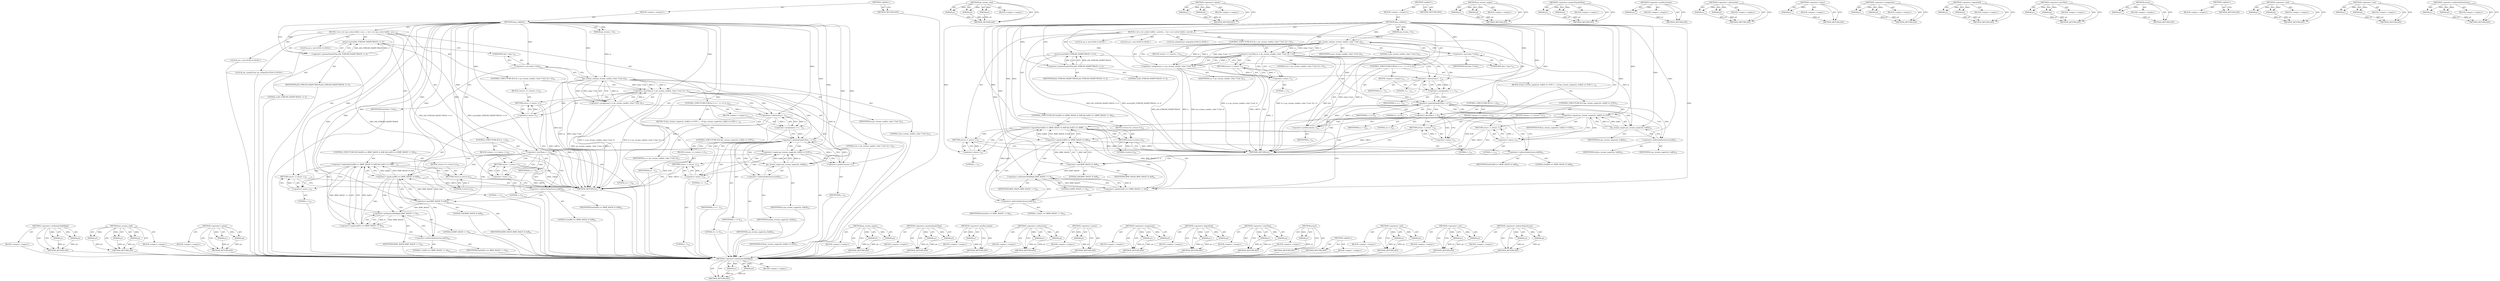 digraph "&lt;operator&gt;.indirectIndexAccess" {
vulnerable_177 [label=<(METHOD,&lt;operator&gt;.arithmeticShiftRight)>];
vulnerable_178 [label=<(PARAM,p1)>];
vulnerable_179 [label=<(PARAM,p2)>];
vulnerable_180 [label=<(BLOCK,&lt;empty&gt;,&lt;empty&gt;)>];
vulnerable_181 [label=<(METHOD_RETURN,ANY)>];
vulnerable_128 [label=<(METHOD,jas_stream_read)>];
vulnerable_129 [label=<(PARAM,p1)>];
vulnerable_130 [label=<(PARAM,p2)>];
vulnerable_131 [label=<(PARAM,p3)>];
vulnerable_132 [label=<(BLOCK,&lt;empty&gt;,&lt;empty&gt;)>];
vulnerable_133 [label=<(METHOD_RETURN,ANY)>];
vulnerable_152 [label=<(METHOD,&lt;operator&gt;.equals)>];
vulnerable_153 [label=<(PARAM,p1)>];
vulnerable_154 [label=<(PARAM,p2)>];
vulnerable_155 [label=<(BLOCK,&lt;empty&gt;,&lt;empty&gt;)>];
vulnerable_156 [label=<(METHOD_RETURN,ANY)>];
vulnerable_6 [label=<(METHOD,&lt;global&gt;)<SUB>1</SUB>>];
vulnerable_7 [label=<(BLOCK,&lt;empty&gt;,&lt;empty&gt;)<SUB>1</SUB>>];
vulnerable_8 [label=<(METHOD,bmp_validate)<SUB>1</SUB>>];
vulnerable_9 [label=<(PARAM,jas_stream_t *in)<SUB>1</SUB>>];
vulnerable_10 [label=<(BLOCK,{
 	int n;
 	int i;
	uchar buf[2];
 
 	assert(J...,{
 	int n;
 	int i;
	uchar buf[2];
 
 	assert(J...)<SUB>2</SUB>>];
vulnerable_11 [label="<(LOCAL,int n: int)<SUB>3</SUB>>"];
vulnerable_12 [label="<(LOCAL,int i: int)<SUB>4</SUB>>"];
vulnerable_13 [label="<(LOCAL,uchar[2] buf: uchar[2])<SUB>5</SUB>>"];
vulnerable_14 [label=<(assert,assert(JAS_STREAM_MAXPUTBACK &gt;= 2))<SUB>7</SUB>>];
vulnerable_15 [label=<(&lt;operator&gt;.greaterEqualsThan,JAS_STREAM_MAXPUTBACK &gt;= 2)<SUB>7</SUB>>];
vulnerable_16 [label=<(IDENTIFIER,JAS_STREAM_MAXPUTBACK,JAS_STREAM_MAXPUTBACK &gt;= 2)<SUB>7</SUB>>];
vulnerable_17 [label=<(LITERAL,2,JAS_STREAM_MAXPUTBACK &gt;= 2)<SUB>7</SUB>>];
vulnerable_18 [label=<(CONTROL_STRUCTURE,IF,if ((n = jas_stream_read(in, (char *) buf, 2)) &lt; 0))<SUB>10</SUB>>];
vulnerable_19 [label=<(&lt;operator&gt;.lessThan,(n = jas_stream_read(in, (char *) buf, 2)) &lt; 0)<SUB>10</SUB>>];
vulnerable_20 [label=<(&lt;operator&gt;.assignment,n = jas_stream_read(in, (char *) buf, 2))<SUB>10</SUB>>];
vulnerable_21 [label=<(IDENTIFIER,n,n = jas_stream_read(in, (char *) buf, 2))<SUB>10</SUB>>];
vulnerable_22 [label=<(jas_stream_read,jas_stream_read(in, (char *) buf, 2))<SUB>10</SUB>>];
vulnerable_23 [label=<(IDENTIFIER,in,jas_stream_read(in, (char *) buf, 2))<SUB>10</SUB>>];
vulnerable_24 [label=<(&lt;operator&gt;.cast,(char *) buf)<SUB>10</SUB>>];
vulnerable_25 [label=<(UNKNOWN,char *,char *)<SUB>10</SUB>>];
vulnerable_26 [label=<(IDENTIFIER,buf,(char *) buf)<SUB>10</SUB>>];
vulnerable_27 [label=<(LITERAL,2,jas_stream_read(in, (char *) buf, 2))<SUB>10</SUB>>];
vulnerable_28 [label=<(LITERAL,0,(n = jas_stream_read(in, (char *) buf, 2)) &lt; 0)<SUB>10</SUB>>];
vulnerable_29 [label=<(BLOCK,{
		return -1;
	},{
		return -1;
	})<SUB>10</SUB>>];
vulnerable_30 [label=<(RETURN,return -1;,return -1;)<SUB>11</SUB>>];
vulnerable_31 [label=<(&lt;operator&gt;.minus,-1)<SUB>11</SUB>>];
vulnerable_32 [label=<(LITERAL,1,-1)<SUB>11</SUB>>];
vulnerable_33 [label=<(CONTROL_STRUCTURE,FOR,for (i = n - 1;i &gt;= 0;--i))<SUB>14</SUB>>];
vulnerable_34 [label=<(BLOCK,&lt;empty&gt;,&lt;empty&gt;)<SUB>14</SUB>>];
vulnerable_35 [label=<(&lt;operator&gt;.assignment,i = n - 1)<SUB>14</SUB>>];
vulnerable_36 [label=<(IDENTIFIER,i,i = n - 1)<SUB>14</SUB>>];
vulnerable_37 [label=<(&lt;operator&gt;.subtraction,n - 1)<SUB>14</SUB>>];
vulnerable_38 [label=<(IDENTIFIER,n,n - 1)<SUB>14</SUB>>];
vulnerable_39 [label=<(LITERAL,1,n - 1)<SUB>14</SUB>>];
vulnerable_40 [label=<(&lt;operator&gt;.greaterEqualsThan,i &gt;= 0)<SUB>14</SUB>>];
vulnerable_41 [label=<(IDENTIFIER,i,i &gt;= 0)<SUB>14</SUB>>];
vulnerable_42 [label=<(LITERAL,0,i &gt;= 0)<SUB>14</SUB>>];
vulnerable_43 [label=<(&lt;operator&gt;.preDecrement,--i)<SUB>14</SUB>>];
vulnerable_44 [label=<(IDENTIFIER,i,--i)<SUB>14</SUB>>];
vulnerable_45 [label=<(BLOCK,{
		if (jas_stream_ungetc(in, buf[i]) == EOF) {...,{
		if (jas_stream_ungetc(in, buf[i]) == EOF) {...)<SUB>14</SUB>>];
vulnerable_46 [label=<(CONTROL_STRUCTURE,IF,if (jas_stream_ungetc(in, buf[i]) == EOF))<SUB>15</SUB>>];
vulnerable_47 [label=<(&lt;operator&gt;.equals,jas_stream_ungetc(in, buf[i]) == EOF)<SUB>15</SUB>>];
vulnerable_48 [label=<(jas_stream_ungetc,jas_stream_ungetc(in, buf[i]))<SUB>15</SUB>>];
vulnerable_49 [label=<(IDENTIFIER,in,jas_stream_ungetc(in, buf[i]))<SUB>15</SUB>>];
vulnerable_50 [label=<(&lt;operator&gt;.indirectIndexAccess,buf[i])<SUB>15</SUB>>];
vulnerable_51 [label=<(IDENTIFIER,buf,jas_stream_ungetc(in, buf[i]))<SUB>15</SUB>>];
vulnerable_52 [label=<(IDENTIFIER,i,jas_stream_ungetc(in, buf[i]))<SUB>15</SUB>>];
vulnerable_53 [label=<(IDENTIFIER,EOF,jas_stream_ungetc(in, buf[i]) == EOF)<SUB>15</SUB>>];
vulnerable_54 [label=<(BLOCK,{
			return -1;
		},{
			return -1;
		})<SUB>15</SUB>>];
vulnerable_55 [label=<(RETURN,return -1;,return -1;)<SUB>16</SUB>>];
vulnerable_56 [label=<(&lt;operator&gt;.minus,-1)<SUB>16</SUB>>];
vulnerable_57 [label=<(LITERAL,1,-1)<SUB>16</SUB>>];
vulnerable_58 [label=<(CONTROL_STRUCTURE,IF,if (n &lt; 2))<SUB>20</SUB>>];
vulnerable_59 [label=<(&lt;operator&gt;.lessThan,n &lt; 2)<SUB>20</SUB>>];
vulnerable_60 [label=<(IDENTIFIER,n,n &lt; 2)<SUB>20</SUB>>];
vulnerable_61 [label=<(LITERAL,2,n &lt; 2)<SUB>20</SUB>>];
vulnerable_62 [label=<(BLOCK,{
		return -1;
	},{
		return -1;
	})<SUB>20</SUB>>];
vulnerable_63 [label=<(RETURN,return -1;,return -1;)<SUB>21</SUB>>];
vulnerable_64 [label=<(&lt;operator&gt;.minus,-1)<SUB>21</SUB>>];
vulnerable_65 [label=<(LITERAL,1,-1)<SUB>21</SUB>>];
vulnerable_66 [label=<(CONTROL_STRUCTURE,IF,if (buf[0] == (BMP_MAGIC &amp; 0xff) &amp;&amp; buf[1] == (BMP_MAGIC &gt;&gt; 8)))<SUB>24</SUB>>];
vulnerable_67 [label=<(&lt;operator&gt;.logicalAnd,buf[0] == (BMP_MAGIC &amp; 0xff) &amp;&amp; buf[1] == (BMP_...)<SUB>24</SUB>>];
vulnerable_68 [label=<(&lt;operator&gt;.equals,buf[0] == (BMP_MAGIC &amp; 0xff))<SUB>24</SUB>>];
vulnerable_69 [label=<(&lt;operator&gt;.indirectIndexAccess,buf[0])<SUB>24</SUB>>];
vulnerable_70 [label=<(IDENTIFIER,buf,buf[0] == (BMP_MAGIC &amp; 0xff))<SUB>24</SUB>>];
vulnerable_71 [label=<(LITERAL,0,buf[0] == (BMP_MAGIC &amp; 0xff))<SUB>24</SUB>>];
vulnerable_72 [label=<(&lt;operator&gt;.and,BMP_MAGIC &amp; 0xff)<SUB>24</SUB>>];
vulnerable_73 [label=<(IDENTIFIER,BMP_MAGIC,BMP_MAGIC &amp; 0xff)<SUB>24</SUB>>];
vulnerable_74 [label=<(LITERAL,0xff,BMP_MAGIC &amp; 0xff)<SUB>24</SUB>>];
vulnerable_75 [label=<(&lt;operator&gt;.equals,buf[1] == (BMP_MAGIC &gt;&gt; 8))<SUB>24</SUB>>];
vulnerable_76 [label=<(&lt;operator&gt;.indirectIndexAccess,buf[1])<SUB>24</SUB>>];
vulnerable_77 [label=<(IDENTIFIER,buf,buf[1] == (BMP_MAGIC &gt;&gt; 8))<SUB>24</SUB>>];
vulnerable_78 [label=<(LITERAL,1,buf[1] == (BMP_MAGIC &gt;&gt; 8))<SUB>24</SUB>>];
vulnerable_79 [label=<(&lt;operator&gt;.arithmeticShiftRight,BMP_MAGIC &gt;&gt; 8)<SUB>24</SUB>>];
vulnerable_80 [label=<(IDENTIFIER,BMP_MAGIC,BMP_MAGIC &gt;&gt; 8)<SUB>24</SUB>>];
vulnerable_81 [label=<(LITERAL,8,BMP_MAGIC &gt;&gt; 8)<SUB>24</SUB>>];
vulnerable_82 [label=<(BLOCK,{
		return 0;
	},{
		return 0;
	})<SUB>24</SUB>>];
vulnerable_83 [label=<(RETURN,return 0;,return 0;)<SUB>25</SUB>>];
vulnerable_84 [label=<(LITERAL,0,return 0;)<SUB>25</SUB>>];
vulnerable_85 [label=<(RETURN,return -1;,return -1;)<SUB>27</SUB>>];
vulnerable_86 [label=<(&lt;operator&gt;.minus,-1)<SUB>27</SUB>>];
vulnerable_87 [label=<(LITERAL,1,-1)<SUB>27</SUB>>];
vulnerable_88 [label=<(METHOD_RETURN,int)<SUB>1</SUB>>];
vulnerable_90 [label=<(METHOD_RETURN,ANY)<SUB>1</SUB>>];
vulnerable_157 [label=<(METHOD,jas_stream_ungetc)>];
vulnerable_158 [label=<(PARAM,p1)>];
vulnerable_159 [label=<(PARAM,p2)>];
vulnerable_160 [label=<(BLOCK,&lt;empty&gt;,&lt;empty&gt;)>];
vulnerable_161 [label=<(METHOD_RETURN,ANY)>];
vulnerable_113 [label=<(METHOD,&lt;operator&gt;.greaterEqualsThan)>];
vulnerable_114 [label=<(PARAM,p1)>];
vulnerable_115 [label=<(PARAM,p2)>];
vulnerable_116 [label=<(BLOCK,&lt;empty&gt;,&lt;empty&gt;)>];
vulnerable_117 [label=<(METHOD_RETURN,ANY)>];
vulnerable_148 [label=<(METHOD,&lt;operator&gt;.preDecrement)>];
vulnerable_149 [label=<(PARAM,p1)>];
vulnerable_150 [label=<(BLOCK,&lt;empty&gt;,&lt;empty&gt;)>];
vulnerable_151 [label=<(METHOD_RETURN,ANY)>];
vulnerable_143 [label=<(METHOD,&lt;operator&gt;.subtraction)>];
vulnerable_144 [label=<(PARAM,p1)>];
vulnerable_145 [label=<(PARAM,p2)>];
vulnerable_146 [label=<(BLOCK,&lt;empty&gt;,&lt;empty&gt;)>];
vulnerable_147 [label=<(METHOD_RETURN,ANY)>];
vulnerable_139 [label=<(METHOD,&lt;operator&gt;.minus)>];
vulnerable_140 [label=<(PARAM,p1)>];
vulnerable_141 [label=<(BLOCK,&lt;empty&gt;,&lt;empty&gt;)>];
vulnerable_142 [label=<(METHOD_RETURN,ANY)>];
vulnerable_123 [label=<(METHOD,&lt;operator&gt;.assignment)>];
vulnerable_124 [label=<(PARAM,p1)>];
vulnerable_125 [label=<(PARAM,p2)>];
vulnerable_126 [label=<(BLOCK,&lt;empty&gt;,&lt;empty&gt;)>];
vulnerable_127 [label=<(METHOD_RETURN,ANY)>];
vulnerable_167 [label=<(METHOD,&lt;operator&gt;.logicalAnd)>];
vulnerable_168 [label=<(PARAM,p1)>];
vulnerable_169 [label=<(PARAM,p2)>];
vulnerable_170 [label=<(BLOCK,&lt;empty&gt;,&lt;empty&gt;)>];
vulnerable_171 [label=<(METHOD_RETURN,ANY)>];
vulnerable_118 [label=<(METHOD,&lt;operator&gt;.lessThan)>];
vulnerable_119 [label=<(PARAM,p1)>];
vulnerable_120 [label=<(PARAM,p2)>];
vulnerable_121 [label=<(BLOCK,&lt;empty&gt;,&lt;empty&gt;)>];
vulnerable_122 [label=<(METHOD_RETURN,ANY)>];
vulnerable_109 [label=<(METHOD,assert)>];
vulnerable_110 [label=<(PARAM,p1)>];
vulnerable_111 [label=<(BLOCK,&lt;empty&gt;,&lt;empty&gt;)>];
vulnerable_112 [label=<(METHOD_RETURN,ANY)>];
vulnerable_103 [label=<(METHOD,&lt;global&gt;)<SUB>1</SUB>>];
vulnerable_104 [label=<(BLOCK,&lt;empty&gt;,&lt;empty&gt;)>];
vulnerable_105 [label=<(METHOD_RETURN,ANY)>];
vulnerable_172 [label=<(METHOD,&lt;operator&gt;.and)>];
vulnerable_173 [label=<(PARAM,p1)>];
vulnerable_174 [label=<(PARAM,p2)>];
vulnerable_175 [label=<(BLOCK,&lt;empty&gt;,&lt;empty&gt;)>];
vulnerable_176 [label=<(METHOD_RETURN,ANY)>];
vulnerable_134 [label=<(METHOD,&lt;operator&gt;.cast)>];
vulnerable_135 [label=<(PARAM,p1)>];
vulnerable_136 [label=<(PARAM,p2)>];
vulnerable_137 [label=<(BLOCK,&lt;empty&gt;,&lt;empty&gt;)>];
vulnerable_138 [label=<(METHOD_RETURN,ANY)>];
vulnerable_162 [label=<(METHOD,&lt;operator&gt;.indirectIndexAccess)>];
vulnerable_163 [label=<(PARAM,p1)>];
vulnerable_164 [label=<(PARAM,p2)>];
vulnerable_165 [label=<(BLOCK,&lt;empty&gt;,&lt;empty&gt;)>];
vulnerable_166 [label=<(METHOD_RETURN,ANY)>];
fixed_177 [label=<(METHOD,&lt;operator&gt;.arithmeticShiftRight)>];
fixed_178 [label=<(PARAM,p1)>];
fixed_179 [label=<(PARAM,p2)>];
fixed_180 [label=<(BLOCK,&lt;empty&gt;,&lt;empty&gt;)>];
fixed_181 [label=<(METHOD_RETURN,ANY)>];
fixed_128 [label=<(METHOD,jas_stream_read)>];
fixed_129 [label=<(PARAM,p1)>];
fixed_130 [label=<(PARAM,p2)>];
fixed_131 [label=<(PARAM,p3)>];
fixed_132 [label=<(BLOCK,&lt;empty&gt;,&lt;empty&gt;)>];
fixed_133 [label=<(METHOD_RETURN,ANY)>];
fixed_152 [label=<(METHOD,&lt;operator&gt;.equals)>];
fixed_153 [label=<(PARAM,p1)>];
fixed_154 [label=<(PARAM,p2)>];
fixed_155 [label=<(BLOCK,&lt;empty&gt;,&lt;empty&gt;)>];
fixed_156 [label=<(METHOD_RETURN,ANY)>];
fixed_6 [label=<(METHOD,&lt;global&gt;)<SUB>1</SUB>>];
fixed_7 [label=<(BLOCK,&lt;empty&gt;,&lt;empty&gt;)<SUB>1</SUB>>];
fixed_8 [label=<(METHOD,bmp_validate)<SUB>1</SUB>>];
fixed_9 [label=<(PARAM,jas_stream_t *in)<SUB>1</SUB>>];
fixed_10 [label=<(BLOCK,{
 	int n;
 	int i;
	jas_uchar buf[2];
 
 	asse...,{
 	int n;
 	int i;
	jas_uchar buf[2];
 
 	asse...)<SUB>2</SUB>>];
fixed_11 [label="<(LOCAL,int n: int)<SUB>3</SUB>>"];
fixed_12 [label="<(LOCAL,int i: int)<SUB>4</SUB>>"];
fixed_13 [label="<(LOCAL,jas_uchar[2] buf: jas_uchar[2])<SUB>5</SUB>>"];
fixed_14 [label=<(assert,assert(JAS_STREAM_MAXPUTBACK &gt;= 2))<SUB>7</SUB>>];
fixed_15 [label=<(&lt;operator&gt;.greaterEqualsThan,JAS_STREAM_MAXPUTBACK &gt;= 2)<SUB>7</SUB>>];
fixed_16 [label=<(IDENTIFIER,JAS_STREAM_MAXPUTBACK,JAS_STREAM_MAXPUTBACK &gt;= 2)<SUB>7</SUB>>];
fixed_17 [label=<(LITERAL,2,JAS_STREAM_MAXPUTBACK &gt;= 2)<SUB>7</SUB>>];
fixed_18 [label=<(CONTROL_STRUCTURE,IF,if ((n = jas_stream_read(in, (char *) buf, 2)) &lt; 0))<SUB>10</SUB>>];
fixed_19 [label=<(&lt;operator&gt;.lessThan,(n = jas_stream_read(in, (char *) buf, 2)) &lt; 0)<SUB>10</SUB>>];
fixed_20 [label=<(&lt;operator&gt;.assignment,n = jas_stream_read(in, (char *) buf, 2))<SUB>10</SUB>>];
fixed_21 [label=<(IDENTIFIER,n,n = jas_stream_read(in, (char *) buf, 2))<SUB>10</SUB>>];
fixed_22 [label=<(jas_stream_read,jas_stream_read(in, (char *) buf, 2))<SUB>10</SUB>>];
fixed_23 [label=<(IDENTIFIER,in,jas_stream_read(in, (char *) buf, 2))<SUB>10</SUB>>];
fixed_24 [label=<(&lt;operator&gt;.cast,(char *) buf)<SUB>10</SUB>>];
fixed_25 [label=<(UNKNOWN,char *,char *)<SUB>10</SUB>>];
fixed_26 [label=<(IDENTIFIER,buf,(char *) buf)<SUB>10</SUB>>];
fixed_27 [label=<(LITERAL,2,jas_stream_read(in, (char *) buf, 2))<SUB>10</SUB>>];
fixed_28 [label=<(LITERAL,0,(n = jas_stream_read(in, (char *) buf, 2)) &lt; 0)<SUB>10</SUB>>];
fixed_29 [label=<(BLOCK,{
		return -1;
	},{
		return -1;
	})<SUB>10</SUB>>];
fixed_30 [label=<(RETURN,return -1;,return -1;)<SUB>11</SUB>>];
fixed_31 [label=<(&lt;operator&gt;.minus,-1)<SUB>11</SUB>>];
fixed_32 [label=<(LITERAL,1,-1)<SUB>11</SUB>>];
fixed_33 [label=<(CONTROL_STRUCTURE,FOR,for (i = n - 1;i &gt;= 0;--i))<SUB>14</SUB>>];
fixed_34 [label=<(BLOCK,&lt;empty&gt;,&lt;empty&gt;)<SUB>14</SUB>>];
fixed_35 [label=<(&lt;operator&gt;.assignment,i = n - 1)<SUB>14</SUB>>];
fixed_36 [label=<(IDENTIFIER,i,i = n - 1)<SUB>14</SUB>>];
fixed_37 [label=<(&lt;operator&gt;.subtraction,n - 1)<SUB>14</SUB>>];
fixed_38 [label=<(IDENTIFIER,n,n - 1)<SUB>14</SUB>>];
fixed_39 [label=<(LITERAL,1,n - 1)<SUB>14</SUB>>];
fixed_40 [label=<(&lt;operator&gt;.greaterEqualsThan,i &gt;= 0)<SUB>14</SUB>>];
fixed_41 [label=<(IDENTIFIER,i,i &gt;= 0)<SUB>14</SUB>>];
fixed_42 [label=<(LITERAL,0,i &gt;= 0)<SUB>14</SUB>>];
fixed_43 [label=<(&lt;operator&gt;.preDecrement,--i)<SUB>14</SUB>>];
fixed_44 [label=<(IDENTIFIER,i,--i)<SUB>14</SUB>>];
fixed_45 [label=<(BLOCK,{
		if (jas_stream_ungetc(in, buf[i]) == EOF) {...,{
		if (jas_stream_ungetc(in, buf[i]) == EOF) {...)<SUB>14</SUB>>];
fixed_46 [label=<(CONTROL_STRUCTURE,IF,if (jas_stream_ungetc(in, buf[i]) == EOF))<SUB>15</SUB>>];
fixed_47 [label=<(&lt;operator&gt;.equals,jas_stream_ungetc(in, buf[i]) == EOF)<SUB>15</SUB>>];
fixed_48 [label=<(jas_stream_ungetc,jas_stream_ungetc(in, buf[i]))<SUB>15</SUB>>];
fixed_49 [label=<(IDENTIFIER,in,jas_stream_ungetc(in, buf[i]))<SUB>15</SUB>>];
fixed_50 [label=<(&lt;operator&gt;.indirectIndexAccess,buf[i])<SUB>15</SUB>>];
fixed_51 [label=<(IDENTIFIER,buf,jas_stream_ungetc(in, buf[i]))<SUB>15</SUB>>];
fixed_52 [label=<(IDENTIFIER,i,jas_stream_ungetc(in, buf[i]))<SUB>15</SUB>>];
fixed_53 [label=<(IDENTIFIER,EOF,jas_stream_ungetc(in, buf[i]) == EOF)<SUB>15</SUB>>];
fixed_54 [label=<(BLOCK,{
			return -1;
		},{
			return -1;
		})<SUB>15</SUB>>];
fixed_55 [label=<(RETURN,return -1;,return -1;)<SUB>16</SUB>>];
fixed_56 [label=<(&lt;operator&gt;.minus,-1)<SUB>16</SUB>>];
fixed_57 [label=<(LITERAL,1,-1)<SUB>16</SUB>>];
fixed_58 [label=<(CONTROL_STRUCTURE,IF,if (n &lt; 2))<SUB>20</SUB>>];
fixed_59 [label=<(&lt;operator&gt;.lessThan,n &lt; 2)<SUB>20</SUB>>];
fixed_60 [label=<(IDENTIFIER,n,n &lt; 2)<SUB>20</SUB>>];
fixed_61 [label=<(LITERAL,2,n &lt; 2)<SUB>20</SUB>>];
fixed_62 [label=<(BLOCK,{
		return -1;
	},{
		return -1;
	})<SUB>20</SUB>>];
fixed_63 [label=<(RETURN,return -1;,return -1;)<SUB>21</SUB>>];
fixed_64 [label=<(&lt;operator&gt;.minus,-1)<SUB>21</SUB>>];
fixed_65 [label=<(LITERAL,1,-1)<SUB>21</SUB>>];
fixed_66 [label=<(CONTROL_STRUCTURE,IF,if (buf[0] == (BMP_MAGIC &amp; 0xff) &amp;&amp; buf[1] == (BMP_MAGIC &gt;&gt; 8)))<SUB>24</SUB>>];
fixed_67 [label=<(&lt;operator&gt;.logicalAnd,buf[0] == (BMP_MAGIC &amp; 0xff) &amp;&amp; buf[1] == (BMP_...)<SUB>24</SUB>>];
fixed_68 [label=<(&lt;operator&gt;.equals,buf[0] == (BMP_MAGIC &amp; 0xff))<SUB>24</SUB>>];
fixed_69 [label=<(&lt;operator&gt;.indirectIndexAccess,buf[0])<SUB>24</SUB>>];
fixed_70 [label=<(IDENTIFIER,buf,buf[0] == (BMP_MAGIC &amp; 0xff))<SUB>24</SUB>>];
fixed_71 [label=<(LITERAL,0,buf[0] == (BMP_MAGIC &amp; 0xff))<SUB>24</SUB>>];
fixed_72 [label=<(&lt;operator&gt;.and,BMP_MAGIC &amp; 0xff)<SUB>24</SUB>>];
fixed_73 [label=<(IDENTIFIER,BMP_MAGIC,BMP_MAGIC &amp; 0xff)<SUB>24</SUB>>];
fixed_74 [label=<(LITERAL,0xff,BMP_MAGIC &amp; 0xff)<SUB>24</SUB>>];
fixed_75 [label=<(&lt;operator&gt;.equals,buf[1] == (BMP_MAGIC &gt;&gt; 8))<SUB>24</SUB>>];
fixed_76 [label=<(&lt;operator&gt;.indirectIndexAccess,buf[1])<SUB>24</SUB>>];
fixed_77 [label=<(IDENTIFIER,buf,buf[1] == (BMP_MAGIC &gt;&gt; 8))<SUB>24</SUB>>];
fixed_78 [label=<(LITERAL,1,buf[1] == (BMP_MAGIC &gt;&gt; 8))<SUB>24</SUB>>];
fixed_79 [label=<(&lt;operator&gt;.arithmeticShiftRight,BMP_MAGIC &gt;&gt; 8)<SUB>24</SUB>>];
fixed_80 [label=<(IDENTIFIER,BMP_MAGIC,BMP_MAGIC &gt;&gt; 8)<SUB>24</SUB>>];
fixed_81 [label=<(LITERAL,8,BMP_MAGIC &gt;&gt; 8)<SUB>24</SUB>>];
fixed_82 [label=<(BLOCK,{
		return 0;
	},{
		return 0;
	})<SUB>24</SUB>>];
fixed_83 [label=<(RETURN,return 0;,return 0;)<SUB>25</SUB>>];
fixed_84 [label=<(LITERAL,0,return 0;)<SUB>25</SUB>>];
fixed_85 [label=<(RETURN,return -1;,return -1;)<SUB>27</SUB>>];
fixed_86 [label=<(&lt;operator&gt;.minus,-1)<SUB>27</SUB>>];
fixed_87 [label=<(LITERAL,1,-1)<SUB>27</SUB>>];
fixed_88 [label=<(METHOD_RETURN,int)<SUB>1</SUB>>];
fixed_90 [label=<(METHOD_RETURN,ANY)<SUB>1</SUB>>];
fixed_157 [label=<(METHOD,jas_stream_ungetc)>];
fixed_158 [label=<(PARAM,p1)>];
fixed_159 [label=<(PARAM,p2)>];
fixed_160 [label=<(BLOCK,&lt;empty&gt;,&lt;empty&gt;)>];
fixed_161 [label=<(METHOD_RETURN,ANY)>];
fixed_113 [label=<(METHOD,&lt;operator&gt;.greaterEqualsThan)>];
fixed_114 [label=<(PARAM,p1)>];
fixed_115 [label=<(PARAM,p2)>];
fixed_116 [label=<(BLOCK,&lt;empty&gt;,&lt;empty&gt;)>];
fixed_117 [label=<(METHOD_RETURN,ANY)>];
fixed_148 [label=<(METHOD,&lt;operator&gt;.preDecrement)>];
fixed_149 [label=<(PARAM,p1)>];
fixed_150 [label=<(BLOCK,&lt;empty&gt;,&lt;empty&gt;)>];
fixed_151 [label=<(METHOD_RETURN,ANY)>];
fixed_143 [label=<(METHOD,&lt;operator&gt;.subtraction)>];
fixed_144 [label=<(PARAM,p1)>];
fixed_145 [label=<(PARAM,p2)>];
fixed_146 [label=<(BLOCK,&lt;empty&gt;,&lt;empty&gt;)>];
fixed_147 [label=<(METHOD_RETURN,ANY)>];
fixed_139 [label=<(METHOD,&lt;operator&gt;.minus)>];
fixed_140 [label=<(PARAM,p1)>];
fixed_141 [label=<(BLOCK,&lt;empty&gt;,&lt;empty&gt;)>];
fixed_142 [label=<(METHOD_RETURN,ANY)>];
fixed_123 [label=<(METHOD,&lt;operator&gt;.assignment)>];
fixed_124 [label=<(PARAM,p1)>];
fixed_125 [label=<(PARAM,p2)>];
fixed_126 [label=<(BLOCK,&lt;empty&gt;,&lt;empty&gt;)>];
fixed_127 [label=<(METHOD_RETURN,ANY)>];
fixed_167 [label=<(METHOD,&lt;operator&gt;.logicalAnd)>];
fixed_168 [label=<(PARAM,p1)>];
fixed_169 [label=<(PARAM,p2)>];
fixed_170 [label=<(BLOCK,&lt;empty&gt;,&lt;empty&gt;)>];
fixed_171 [label=<(METHOD_RETURN,ANY)>];
fixed_118 [label=<(METHOD,&lt;operator&gt;.lessThan)>];
fixed_119 [label=<(PARAM,p1)>];
fixed_120 [label=<(PARAM,p2)>];
fixed_121 [label=<(BLOCK,&lt;empty&gt;,&lt;empty&gt;)>];
fixed_122 [label=<(METHOD_RETURN,ANY)>];
fixed_109 [label=<(METHOD,assert)>];
fixed_110 [label=<(PARAM,p1)>];
fixed_111 [label=<(BLOCK,&lt;empty&gt;,&lt;empty&gt;)>];
fixed_112 [label=<(METHOD_RETURN,ANY)>];
fixed_103 [label=<(METHOD,&lt;global&gt;)<SUB>1</SUB>>];
fixed_104 [label=<(BLOCK,&lt;empty&gt;,&lt;empty&gt;)>];
fixed_105 [label=<(METHOD_RETURN,ANY)>];
fixed_172 [label=<(METHOD,&lt;operator&gt;.and)>];
fixed_173 [label=<(PARAM,p1)>];
fixed_174 [label=<(PARAM,p2)>];
fixed_175 [label=<(BLOCK,&lt;empty&gt;,&lt;empty&gt;)>];
fixed_176 [label=<(METHOD_RETURN,ANY)>];
fixed_134 [label=<(METHOD,&lt;operator&gt;.cast)>];
fixed_135 [label=<(PARAM,p1)>];
fixed_136 [label=<(PARAM,p2)>];
fixed_137 [label=<(BLOCK,&lt;empty&gt;,&lt;empty&gt;)>];
fixed_138 [label=<(METHOD_RETURN,ANY)>];
fixed_162 [label=<(METHOD,&lt;operator&gt;.indirectIndexAccess)>];
fixed_163 [label=<(PARAM,p1)>];
fixed_164 [label=<(PARAM,p2)>];
fixed_165 [label=<(BLOCK,&lt;empty&gt;,&lt;empty&gt;)>];
fixed_166 [label=<(METHOD_RETURN,ANY)>];
vulnerable_177 -> vulnerable_178  [key=0, label="AST: "];
vulnerable_177 -> vulnerable_178  [key=1, label="DDG: "];
vulnerable_177 -> vulnerable_180  [key=0, label="AST: "];
vulnerable_177 -> vulnerable_179  [key=0, label="AST: "];
vulnerable_177 -> vulnerable_179  [key=1, label="DDG: "];
vulnerable_177 -> vulnerable_181  [key=0, label="AST: "];
vulnerable_177 -> vulnerable_181  [key=1, label="CFG: "];
vulnerable_178 -> vulnerable_181  [key=0, label="DDG: p1"];
vulnerable_179 -> vulnerable_181  [key=0, label="DDG: p2"];
vulnerable_128 -> vulnerable_129  [key=0, label="AST: "];
vulnerable_128 -> vulnerable_129  [key=1, label="DDG: "];
vulnerable_128 -> vulnerable_132  [key=0, label="AST: "];
vulnerable_128 -> vulnerable_130  [key=0, label="AST: "];
vulnerable_128 -> vulnerable_130  [key=1, label="DDG: "];
vulnerable_128 -> vulnerable_133  [key=0, label="AST: "];
vulnerable_128 -> vulnerable_133  [key=1, label="CFG: "];
vulnerable_128 -> vulnerable_131  [key=0, label="AST: "];
vulnerable_128 -> vulnerable_131  [key=1, label="DDG: "];
vulnerable_129 -> vulnerable_133  [key=0, label="DDG: p1"];
vulnerable_130 -> vulnerable_133  [key=0, label="DDG: p2"];
vulnerable_131 -> vulnerable_133  [key=0, label="DDG: p3"];
vulnerable_152 -> vulnerable_153  [key=0, label="AST: "];
vulnerable_152 -> vulnerable_153  [key=1, label="DDG: "];
vulnerable_152 -> vulnerable_155  [key=0, label="AST: "];
vulnerable_152 -> vulnerable_154  [key=0, label="AST: "];
vulnerable_152 -> vulnerable_154  [key=1, label="DDG: "];
vulnerable_152 -> vulnerable_156  [key=0, label="AST: "];
vulnerable_152 -> vulnerable_156  [key=1, label="CFG: "];
vulnerable_153 -> vulnerable_156  [key=0, label="DDG: p1"];
vulnerable_154 -> vulnerable_156  [key=0, label="DDG: p2"];
vulnerable_6 -> vulnerable_7  [key=0, label="AST: "];
vulnerable_6 -> vulnerable_90  [key=0, label="AST: "];
vulnerable_6 -> vulnerable_90  [key=1, label="CFG: "];
vulnerable_7 -> vulnerable_8  [key=0, label="AST: "];
vulnerable_8 -> vulnerable_9  [key=0, label="AST: "];
vulnerable_8 -> vulnerable_9  [key=1, label="DDG: "];
vulnerable_8 -> vulnerable_10  [key=0, label="AST: "];
vulnerable_8 -> vulnerable_88  [key=0, label="AST: "];
vulnerable_8 -> vulnerable_15  [key=0, label="CFG: "];
vulnerable_8 -> vulnerable_15  [key=1, label="DDG: "];
vulnerable_8 -> vulnerable_19  [key=0, label="DDG: "];
vulnerable_8 -> vulnerable_40  [key=0, label="DDG: "];
vulnerable_8 -> vulnerable_43  [key=0, label="DDG: "];
vulnerable_8 -> vulnerable_59  [key=0, label="DDG: "];
vulnerable_8 -> vulnerable_83  [key=0, label="DDG: "];
vulnerable_8 -> vulnerable_86  [key=0, label="DDG: "];
vulnerable_8 -> vulnerable_68  [key=0, label="DDG: "];
vulnerable_8 -> vulnerable_75  [key=0, label="DDG: "];
vulnerable_8 -> vulnerable_84  [key=0, label="DDG: "];
vulnerable_8 -> vulnerable_22  [key=0, label="DDG: "];
vulnerable_8 -> vulnerable_31  [key=0, label="DDG: "];
vulnerable_8 -> vulnerable_37  [key=0, label="DDG: "];
vulnerable_8 -> vulnerable_47  [key=0, label="DDG: "];
vulnerable_8 -> vulnerable_64  [key=0, label="DDG: "];
vulnerable_8 -> vulnerable_72  [key=0, label="DDG: "];
vulnerable_8 -> vulnerable_79  [key=0, label="DDG: "];
vulnerable_8 -> vulnerable_24  [key=0, label="DDG: "];
vulnerable_8 -> vulnerable_48  [key=0, label="DDG: "];
vulnerable_8 -> vulnerable_56  [key=0, label="DDG: "];
vulnerable_9 -> vulnerable_22  [key=0, label="DDG: in"];
vulnerable_10 -> vulnerable_11  [key=0, label="AST: "];
vulnerable_10 -> vulnerable_12  [key=0, label="AST: "];
vulnerable_10 -> vulnerable_13  [key=0, label="AST: "];
vulnerable_10 -> vulnerable_14  [key=0, label="AST: "];
vulnerable_10 -> vulnerable_18  [key=0, label="AST: "];
vulnerable_10 -> vulnerable_33  [key=0, label="AST: "];
vulnerable_10 -> vulnerable_58  [key=0, label="AST: "];
vulnerable_10 -> vulnerable_66  [key=0, label="AST: "];
vulnerable_10 -> vulnerable_85  [key=0, label="AST: "];
vulnerable_14 -> vulnerable_15  [key=0, label="AST: "];
vulnerable_14 -> vulnerable_25  [key=0, label="CFG: "];
vulnerable_14 -> vulnerable_88  [key=0, label="DDG: JAS_STREAM_MAXPUTBACK &gt;= 2"];
vulnerable_14 -> vulnerable_88  [key=1, label="DDG: assert(JAS_STREAM_MAXPUTBACK &gt;= 2)"];
vulnerable_15 -> vulnerable_16  [key=0, label="AST: "];
vulnerable_15 -> vulnerable_17  [key=0, label="AST: "];
vulnerable_15 -> vulnerable_14  [key=0, label="CFG: "];
vulnerable_15 -> vulnerable_14  [key=1, label="DDG: JAS_STREAM_MAXPUTBACK"];
vulnerable_15 -> vulnerable_14  [key=2, label="DDG: 2"];
vulnerable_15 -> vulnerable_88  [key=0, label="DDG: JAS_STREAM_MAXPUTBACK"];
vulnerable_18 -> vulnerable_19  [key=0, label="AST: "];
vulnerable_18 -> vulnerable_29  [key=0, label="AST: "];
vulnerable_19 -> vulnerable_20  [key=0, label="AST: "];
vulnerable_19 -> vulnerable_28  [key=0, label="AST: "];
vulnerable_19 -> vulnerable_31  [key=0, label="CFG: "];
vulnerable_19 -> vulnerable_31  [key=1, label="CDG: "];
vulnerable_19 -> vulnerable_37  [key=0, label="CFG: "];
vulnerable_19 -> vulnerable_37  [key=1, label="CDG: "];
vulnerable_19 -> vulnerable_88  [key=0, label="DDG: n = jas_stream_read(in, (char *) buf, 2)"];
vulnerable_19 -> vulnerable_88  [key=1, label="DDG: (n = jas_stream_read(in, (char *) buf, 2)) &lt; 0"];
vulnerable_19 -> vulnerable_30  [key=0, label="CDG: "];
vulnerable_19 -> vulnerable_40  [key=0, label="CDG: "];
vulnerable_19 -> vulnerable_35  [key=0, label="CDG: "];
vulnerable_20 -> vulnerable_21  [key=0, label="AST: "];
vulnerable_20 -> vulnerable_22  [key=0, label="AST: "];
vulnerable_20 -> vulnerable_19  [key=0, label="CFG: "];
vulnerable_20 -> vulnerable_19  [key=1, label="DDG: n"];
vulnerable_20 -> vulnerable_88  [key=0, label="DDG: n"];
vulnerable_20 -> vulnerable_88  [key=1, label="DDG: jas_stream_read(in, (char *) buf, 2)"];
vulnerable_20 -> vulnerable_37  [key=0, label="DDG: n"];
vulnerable_22 -> vulnerable_23  [key=0, label="AST: "];
vulnerable_22 -> vulnerable_24  [key=0, label="AST: "];
vulnerable_22 -> vulnerable_27  [key=0, label="AST: "];
vulnerable_22 -> vulnerable_20  [key=0, label="CFG: "];
vulnerable_22 -> vulnerable_20  [key=1, label="DDG: in"];
vulnerable_22 -> vulnerable_20  [key=2, label="DDG: (char *) buf"];
vulnerable_22 -> vulnerable_20  [key=3, label="DDG: 2"];
vulnerable_22 -> vulnerable_88  [key=0, label="DDG: in"];
vulnerable_22 -> vulnerable_88  [key=1, label="DDG: (char *) buf"];
vulnerable_22 -> vulnerable_19  [key=0, label="DDG: in"];
vulnerable_22 -> vulnerable_19  [key=1, label="DDG: (char *) buf"];
vulnerable_22 -> vulnerable_19  [key=2, label="DDG: 2"];
vulnerable_22 -> vulnerable_48  [key=0, label="DDG: in"];
vulnerable_24 -> vulnerable_25  [key=0, label="AST: "];
vulnerable_24 -> vulnerable_26  [key=0, label="AST: "];
vulnerable_24 -> vulnerable_22  [key=0, label="CFG: "];
vulnerable_24 -> vulnerable_88  [key=0, label="DDG: buf"];
vulnerable_25 -> vulnerable_24  [key=0, label="CFG: "];
vulnerable_29 -> vulnerable_30  [key=0, label="AST: "];
vulnerable_30 -> vulnerable_31  [key=0, label="AST: "];
vulnerable_30 -> vulnerable_88  [key=0, label="CFG: "];
vulnerable_30 -> vulnerable_88  [key=1, label="DDG: &lt;RET&gt;"];
vulnerable_31 -> vulnerable_32  [key=0, label="AST: "];
vulnerable_31 -> vulnerable_30  [key=0, label="CFG: "];
vulnerable_31 -> vulnerable_30  [key=1, label="DDG: -1"];
vulnerable_31 -> vulnerable_88  [key=0, label="DDG: -1"];
vulnerable_33 -> vulnerable_34  [key=0, label="AST: "];
vulnerable_33 -> vulnerable_40  [key=0, label="AST: "];
vulnerable_33 -> vulnerable_43  [key=0, label="AST: "];
vulnerable_33 -> vulnerable_45  [key=0, label="AST: "];
vulnerable_34 -> vulnerable_35  [key=0, label="AST: "];
vulnerable_35 -> vulnerable_36  [key=0, label="AST: "];
vulnerable_35 -> vulnerable_37  [key=0, label="AST: "];
vulnerable_35 -> vulnerable_40  [key=0, label="CFG: "];
vulnerable_35 -> vulnerable_40  [key=1, label="DDG: i"];
vulnerable_37 -> vulnerable_38  [key=0, label="AST: "];
vulnerable_37 -> vulnerable_39  [key=0, label="AST: "];
vulnerable_37 -> vulnerable_35  [key=0, label="CFG: "];
vulnerable_37 -> vulnerable_35  [key=1, label="DDG: n"];
vulnerable_37 -> vulnerable_35  [key=2, label="DDG: 1"];
vulnerable_37 -> vulnerable_59  [key=0, label="DDG: n"];
vulnerable_40 -> vulnerable_41  [key=0, label="AST: "];
vulnerable_40 -> vulnerable_42  [key=0, label="AST: "];
vulnerable_40 -> vulnerable_50  [key=0, label="CFG: "];
vulnerable_40 -> vulnerable_50  [key=1, label="CDG: "];
vulnerable_40 -> vulnerable_59  [key=0, label="CFG: "];
vulnerable_40 -> vulnerable_59  [key=1, label="CDG: "];
vulnerable_40 -> vulnerable_43  [key=0, label="DDG: i"];
vulnerable_40 -> vulnerable_47  [key=0, label="CDG: "];
vulnerable_40 -> vulnerable_48  [key=0, label="CDG: "];
vulnerable_43 -> vulnerable_44  [key=0, label="AST: "];
vulnerable_43 -> vulnerable_40  [key=0, label="CFG: "];
vulnerable_43 -> vulnerable_40  [key=1, label="DDG: i"];
vulnerable_45 -> vulnerable_46  [key=0, label="AST: "];
vulnerable_46 -> vulnerable_47  [key=0, label="AST: "];
vulnerable_46 -> vulnerable_54  [key=0, label="AST: "];
vulnerable_47 -> vulnerable_48  [key=0, label="AST: "];
vulnerable_47 -> vulnerable_53  [key=0, label="AST: "];
vulnerable_47 -> vulnerable_56  [key=0, label="CFG: "];
vulnerable_47 -> vulnerable_56  [key=1, label="CDG: "];
vulnerable_47 -> vulnerable_43  [key=0, label="CFG: "];
vulnerable_47 -> vulnerable_43  [key=1, label="CDG: "];
vulnerable_47 -> vulnerable_88  [key=0, label="DDG: EOF"];
vulnerable_47 -> vulnerable_40  [key=0, label="CDG: "];
vulnerable_47 -> vulnerable_55  [key=0, label="CDG: "];
vulnerable_48 -> vulnerable_49  [key=0, label="AST: "];
vulnerable_48 -> vulnerable_50  [key=0, label="AST: "];
vulnerable_48 -> vulnerable_47  [key=0, label="CFG: "];
vulnerable_48 -> vulnerable_47  [key=1, label="DDG: in"];
vulnerable_48 -> vulnerable_47  [key=2, label="DDG: buf[i]"];
vulnerable_50 -> vulnerable_51  [key=0, label="AST: "];
vulnerable_50 -> vulnerable_52  [key=0, label="AST: "];
vulnerable_50 -> vulnerable_48  [key=0, label="CFG: "];
vulnerable_54 -> vulnerable_55  [key=0, label="AST: "];
vulnerable_55 -> vulnerable_56  [key=0, label="AST: "];
vulnerable_55 -> vulnerable_88  [key=0, label="CFG: "];
vulnerable_55 -> vulnerable_88  [key=1, label="DDG: &lt;RET&gt;"];
vulnerable_56 -> vulnerable_57  [key=0, label="AST: "];
vulnerable_56 -> vulnerable_55  [key=0, label="CFG: "];
vulnerable_56 -> vulnerable_55  [key=1, label="DDG: -1"];
vulnerable_58 -> vulnerable_59  [key=0, label="AST: "];
vulnerable_58 -> vulnerable_62  [key=0, label="AST: "];
vulnerable_59 -> vulnerable_60  [key=0, label="AST: "];
vulnerable_59 -> vulnerable_61  [key=0, label="AST: "];
vulnerable_59 -> vulnerable_64  [key=0, label="CFG: "];
vulnerable_59 -> vulnerable_64  [key=1, label="CDG: "];
vulnerable_59 -> vulnerable_69  [key=0, label="CFG: "];
vulnerable_59 -> vulnerable_69  [key=1, label="CDG: "];
vulnerable_59 -> vulnerable_68  [key=0, label="CDG: "];
vulnerable_59 -> vulnerable_72  [key=0, label="CDG: "];
vulnerable_59 -> vulnerable_67  [key=0, label="CDG: "];
vulnerable_59 -> vulnerable_63  [key=0, label="CDG: "];
vulnerable_62 -> vulnerable_63  [key=0, label="AST: "];
vulnerable_63 -> vulnerable_64  [key=0, label="AST: "];
vulnerable_63 -> vulnerable_88  [key=0, label="CFG: "];
vulnerable_63 -> vulnerable_88  [key=1, label="DDG: &lt;RET&gt;"];
vulnerable_64 -> vulnerable_65  [key=0, label="AST: "];
vulnerable_64 -> vulnerable_63  [key=0, label="CFG: "];
vulnerable_64 -> vulnerable_63  [key=1, label="DDG: -1"];
vulnerable_66 -> vulnerable_67  [key=0, label="AST: "];
vulnerable_66 -> vulnerable_82  [key=0, label="AST: "];
vulnerable_67 -> vulnerable_68  [key=0, label="AST: "];
vulnerable_67 -> vulnerable_75  [key=0, label="AST: "];
vulnerable_67 -> vulnerable_83  [key=0, label="CFG: "];
vulnerable_67 -> vulnerable_83  [key=1, label="CDG: "];
vulnerable_67 -> vulnerable_86  [key=0, label="CFG: "];
vulnerable_67 -> vulnerable_86  [key=1, label="CDG: "];
vulnerable_67 -> vulnerable_85  [key=0, label="CDG: "];
vulnerable_68 -> vulnerable_69  [key=0, label="AST: "];
vulnerable_68 -> vulnerable_72  [key=0, label="AST: "];
vulnerable_68 -> vulnerable_67  [key=0, label="CFG: "];
vulnerable_68 -> vulnerable_67  [key=1, label="DDG: buf[0]"];
vulnerable_68 -> vulnerable_67  [key=2, label="DDG: BMP_MAGIC &amp; 0xff"];
vulnerable_68 -> vulnerable_76  [key=0, label="CFG: "];
vulnerable_68 -> vulnerable_76  [key=1, label="CDG: "];
vulnerable_68 -> vulnerable_75  [key=0, label="CDG: "];
vulnerable_68 -> vulnerable_79  [key=0, label="CDG: "];
vulnerable_69 -> vulnerable_70  [key=0, label="AST: "];
vulnerable_69 -> vulnerable_71  [key=0, label="AST: "];
vulnerable_69 -> vulnerable_72  [key=0, label="CFG: "];
vulnerable_72 -> vulnerable_73  [key=0, label="AST: "];
vulnerable_72 -> vulnerable_74  [key=0, label="AST: "];
vulnerable_72 -> vulnerable_68  [key=0, label="CFG: "];
vulnerable_72 -> vulnerable_68  [key=1, label="DDG: BMP_MAGIC"];
vulnerable_72 -> vulnerable_68  [key=2, label="DDG: 0xff"];
vulnerable_72 -> vulnerable_79  [key=0, label="DDG: BMP_MAGIC"];
vulnerable_75 -> vulnerable_76  [key=0, label="AST: "];
vulnerable_75 -> vulnerable_79  [key=0, label="AST: "];
vulnerable_75 -> vulnerable_67  [key=0, label="CFG: "];
vulnerable_75 -> vulnerable_67  [key=1, label="DDG: buf[1]"];
vulnerable_75 -> vulnerable_67  [key=2, label="DDG: BMP_MAGIC &gt;&gt; 8"];
vulnerable_76 -> vulnerable_77  [key=0, label="AST: "];
vulnerable_76 -> vulnerable_78  [key=0, label="AST: "];
vulnerable_76 -> vulnerable_79  [key=0, label="CFG: "];
vulnerable_79 -> vulnerable_80  [key=0, label="AST: "];
vulnerable_79 -> vulnerable_81  [key=0, label="AST: "];
vulnerable_79 -> vulnerable_75  [key=0, label="CFG: "];
vulnerable_79 -> vulnerable_75  [key=1, label="DDG: BMP_MAGIC"];
vulnerable_79 -> vulnerable_75  [key=2, label="DDG: 8"];
vulnerable_82 -> vulnerable_83  [key=0, label="AST: "];
vulnerable_83 -> vulnerable_84  [key=0, label="AST: "];
vulnerable_83 -> vulnerable_88  [key=0, label="CFG: "];
vulnerable_83 -> vulnerable_88  [key=1, label="DDG: &lt;RET&gt;"];
vulnerable_84 -> vulnerable_83  [key=0, label="DDG: 0"];
vulnerable_85 -> vulnerable_86  [key=0, label="AST: "];
vulnerable_85 -> vulnerable_88  [key=0, label="CFG: "];
vulnerable_85 -> vulnerable_88  [key=1, label="DDG: &lt;RET&gt;"];
vulnerable_86 -> vulnerable_87  [key=0, label="AST: "];
vulnerable_86 -> vulnerable_85  [key=0, label="CFG: "];
vulnerable_86 -> vulnerable_85  [key=1, label="DDG: -1"];
vulnerable_157 -> vulnerable_158  [key=0, label="AST: "];
vulnerable_157 -> vulnerable_158  [key=1, label="DDG: "];
vulnerable_157 -> vulnerable_160  [key=0, label="AST: "];
vulnerable_157 -> vulnerable_159  [key=0, label="AST: "];
vulnerable_157 -> vulnerable_159  [key=1, label="DDG: "];
vulnerable_157 -> vulnerable_161  [key=0, label="AST: "];
vulnerable_157 -> vulnerable_161  [key=1, label="CFG: "];
vulnerable_158 -> vulnerable_161  [key=0, label="DDG: p1"];
vulnerable_159 -> vulnerable_161  [key=0, label="DDG: p2"];
vulnerable_113 -> vulnerable_114  [key=0, label="AST: "];
vulnerable_113 -> vulnerable_114  [key=1, label="DDG: "];
vulnerable_113 -> vulnerable_116  [key=0, label="AST: "];
vulnerable_113 -> vulnerable_115  [key=0, label="AST: "];
vulnerable_113 -> vulnerable_115  [key=1, label="DDG: "];
vulnerable_113 -> vulnerable_117  [key=0, label="AST: "];
vulnerable_113 -> vulnerable_117  [key=1, label="CFG: "];
vulnerable_114 -> vulnerable_117  [key=0, label="DDG: p1"];
vulnerable_115 -> vulnerable_117  [key=0, label="DDG: p2"];
vulnerable_148 -> vulnerable_149  [key=0, label="AST: "];
vulnerable_148 -> vulnerable_149  [key=1, label="DDG: "];
vulnerable_148 -> vulnerable_150  [key=0, label="AST: "];
vulnerable_148 -> vulnerable_151  [key=0, label="AST: "];
vulnerable_148 -> vulnerable_151  [key=1, label="CFG: "];
vulnerable_149 -> vulnerable_151  [key=0, label="DDG: p1"];
vulnerable_143 -> vulnerable_144  [key=0, label="AST: "];
vulnerable_143 -> vulnerable_144  [key=1, label="DDG: "];
vulnerable_143 -> vulnerable_146  [key=0, label="AST: "];
vulnerable_143 -> vulnerable_145  [key=0, label="AST: "];
vulnerable_143 -> vulnerable_145  [key=1, label="DDG: "];
vulnerable_143 -> vulnerable_147  [key=0, label="AST: "];
vulnerable_143 -> vulnerable_147  [key=1, label="CFG: "];
vulnerable_144 -> vulnerable_147  [key=0, label="DDG: p1"];
vulnerable_145 -> vulnerable_147  [key=0, label="DDG: p2"];
vulnerable_139 -> vulnerable_140  [key=0, label="AST: "];
vulnerable_139 -> vulnerable_140  [key=1, label="DDG: "];
vulnerable_139 -> vulnerable_141  [key=0, label="AST: "];
vulnerable_139 -> vulnerable_142  [key=0, label="AST: "];
vulnerable_139 -> vulnerable_142  [key=1, label="CFG: "];
vulnerable_140 -> vulnerable_142  [key=0, label="DDG: p1"];
vulnerable_123 -> vulnerable_124  [key=0, label="AST: "];
vulnerable_123 -> vulnerable_124  [key=1, label="DDG: "];
vulnerable_123 -> vulnerable_126  [key=0, label="AST: "];
vulnerable_123 -> vulnerable_125  [key=0, label="AST: "];
vulnerable_123 -> vulnerable_125  [key=1, label="DDG: "];
vulnerable_123 -> vulnerable_127  [key=0, label="AST: "];
vulnerable_123 -> vulnerable_127  [key=1, label="CFG: "];
vulnerable_124 -> vulnerable_127  [key=0, label="DDG: p1"];
vulnerable_125 -> vulnerable_127  [key=0, label="DDG: p2"];
vulnerable_167 -> vulnerable_168  [key=0, label="AST: "];
vulnerable_167 -> vulnerable_168  [key=1, label="DDG: "];
vulnerable_167 -> vulnerable_170  [key=0, label="AST: "];
vulnerable_167 -> vulnerable_169  [key=0, label="AST: "];
vulnerable_167 -> vulnerable_169  [key=1, label="DDG: "];
vulnerable_167 -> vulnerable_171  [key=0, label="AST: "];
vulnerable_167 -> vulnerable_171  [key=1, label="CFG: "];
vulnerable_168 -> vulnerable_171  [key=0, label="DDG: p1"];
vulnerable_169 -> vulnerable_171  [key=0, label="DDG: p2"];
vulnerable_118 -> vulnerable_119  [key=0, label="AST: "];
vulnerable_118 -> vulnerable_119  [key=1, label="DDG: "];
vulnerable_118 -> vulnerable_121  [key=0, label="AST: "];
vulnerable_118 -> vulnerable_120  [key=0, label="AST: "];
vulnerable_118 -> vulnerable_120  [key=1, label="DDG: "];
vulnerable_118 -> vulnerable_122  [key=0, label="AST: "];
vulnerable_118 -> vulnerable_122  [key=1, label="CFG: "];
vulnerable_119 -> vulnerable_122  [key=0, label="DDG: p1"];
vulnerable_120 -> vulnerable_122  [key=0, label="DDG: p2"];
vulnerable_109 -> vulnerable_110  [key=0, label="AST: "];
vulnerable_109 -> vulnerable_110  [key=1, label="DDG: "];
vulnerable_109 -> vulnerable_111  [key=0, label="AST: "];
vulnerable_109 -> vulnerable_112  [key=0, label="AST: "];
vulnerable_109 -> vulnerable_112  [key=1, label="CFG: "];
vulnerable_110 -> vulnerable_112  [key=0, label="DDG: p1"];
vulnerable_103 -> vulnerable_104  [key=0, label="AST: "];
vulnerable_103 -> vulnerable_105  [key=0, label="AST: "];
vulnerable_103 -> vulnerable_105  [key=1, label="CFG: "];
vulnerable_172 -> vulnerable_173  [key=0, label="AST: "];
vulnerable_172 -> vulnerable_173  [key=1, label="DDG: "];
vulnerable_172 -> vulnerable_175  [key=0, label="AST: "];
vulnerable_172 -> vulnerable_174  [key=0, label="AST: "];
vulnerable_172 -> vulnerable_174  [key=1, label="DDG: "];
vulnerable_172 -> vulnerable_176  [key=0, label="AST: "];
vulnerable_172 -> vulnerable_176  [key=1, label="CFG: "];
vulnerable_173 -> vulnerable_176  [key=0, label="DDG: p1"];
vulnerable_174 -> vulnerable_176  [key=0, label="DDG: p2"];
vulnerable_134 -> vulnerable_135  [key=0, label="AST: "];
vulnerable_134 -> vulnerable_135  [key=1, label="DDG: "];
vulnerable_134 -> vulnerable_137  [key=0, label="AST: "];
vulnerable_134 -> vulnerable_136  [key=0, label="AST: "];
vulnerable_134 -> vulnerable_136  [key=1, label="DDG: "];
vulnerable_134 -> vulnerable_138  [key=0, label="AST: "];
vulnerable_134 -> vulnerable_138  [key=1, label="CFG: "];
vulnerable_135 -> vulnerable_138  [key=0, label="DDG: p1"];
vulnerable_136 -> vulnerable_138  [key=0, label="DDG: p2"];
vulnerable_162 -> vulnerable_163  [key=0, label="AST: "];
vulnerable_162 -> vulnerable_163  [key=1, label="DDG: "];
vulnerable_162 -> vulnerable_165  [key=0, label="AST: "];
vulnerable_162 -> vulnerable_164  [key=0, label="AST: "];
vulnerable_162 -> vulnerable_164  [key=1, label="DDG: "];
vulnerable_162 -> vulnerable_166  [key=0, label="AST: "];
vulnerable_162 -> vulnerable_166  [key=1, label="CFG: "];
vulnerable_163 -> vulnerable_166  [key=0, label="DDG: p1"];
vulnerable_164 -> vulnerable_166  [key=0, label="DDG: p2"];
fixed_177 -> fixed_178  [key=0, label="AST: "];
fixed_177 -> fixed_178  [key=1, label="DDG: "];
fixed_177 -> fixed_180  [key=0, label="AST: "];
fixed_177 -> fixed_179  [key=0, label="AST: "];
fixed_177 -> fixed_179  [key=1, label="DDG: "];
fixed_177 -> fixed_181  [key=0, label="AST: "];
fixed_177 -> fixed_181  [key=1, label="CFG: "];
fixed_178 -> fixed_181  [key=0, label="DDG: p1"];
fixed_179 -> fixed_181  [key=0, label="DDG: p2"];
fixed_180 -> vulnerable_177  [key=0];
fixed_181 -> vulnerable_177  [key=0];
fixed_128 -> fixed_129  [key=0, label="AST: "];
fixed_128 -> fixed_129  [key=1, label="DDG: "];
fixed_128 -> fixed_132  [key=0, label="AST: "];
fixed_128 -> fixed_130  [key=0, label="AST: "];
fixed_128 -> fixed_130  [key=1, label="DDG: "];
fixed_128 -> fixed_133  [key=0, label="AST: "];
fixed_128 -> fixed_133  [key=1, label="CFG: "];
fixed_128 -> fixed_131  [key=0, label="AST: "];
fixed_128 -> fixed_131  [key=1, label="DDG: "];
fixed_129 -> fixed_133  [key=0, label="DDG: p1"];
fixed_130 -> fixed_133  [key=0, label="DDG: p2"];
fixed_131 -> fixed_133  [key=0, label="DDG: p3"];
fixed_132 -> vulnerable_177  [key=0];
fixed_133 -> vulnerable_177  [key=0];
fixed_152 -> fixed_153  [key=0, label="AST: "];
fixed_152 -> fixed_153  [key=1, label="DDG: "];
fixed_152 -> fixed_155  [key=0, label="AST: "];
fixed_152 -> fixed_154  [key=0, label="AST: "];
fixed_152 -> fixed_154  [key=1, label="DDG: "];
fixed_152 -> fixed_156  [key=0, label="AST: "];
fixed_152 -> fixed_156  [key=1, label="CFG: "];
fixed_153 -> fixed_156  [key=0, label="DDG: p1"];
fixed_154 -> fixed_156  [key=0, label="DDG: p2"];
fixed_155 -> vulnerable_177  [key=0];
fixed_156 -> vulnerable_177  [key=0];
fixed_6 -> fixed_7  [key=0, label="AST: "];
fixed_6 -> fixed_90  [key=0, label="AST: "];
fixed_6 -> fixed_90  [key=1, label="CFG: "];
fixed_7 -> fixed_8  [key=0, label="AST: "];
fixed_8 -> fixed_9  [key=0, label="AST: "];
fixed_8 -> fixed_9  [key=1, label="DDG: "];
fixed_8 -> fixed_10  [key=0, label="AST: "];
fixed_8 -> fixed_88  [key=0, label="AST: "];
fixed_8 -> fixed_15  [key=0, label="CFG: "];
fixed_8 -> fixed_15  [key=1, label="DDG: "];
fixed_8 -> fixed_19  [key=0, label="DDG: "];
fixed_8 -> fixed_40  [key=0, label="DDG: "];
fixed_8 -> fixed_43  [key=0, label="DDG: "];
fixed_8 -> fixed_59  [key=0, label="DDG: "];
fixed_8 -> fixed_83  [key=0, label="DDG: "];
fixed_8 -> fixed_86  [key=0, label="DDG: "];
fixed_8 -> fixed_68  [key=0, label="DDG: "];
fixed_8 -> fixed_75  [key=0, label="DDG: "];
fixed_8 -> fixed_84  [key=0, label="DDG: "];
fixed_8 -> fixed_22  [key=0, label="DDG: "];
fixed_8 -> fixed_31  [key=0, label="DDG: "];
fixed_8 -> fixed_37  [key=0, label="DDG: "];
fixed_8 -> fixed_47  [key=0, label="DDG: "];
fixed_8 -> fixed_64  [key=0, label="DDG: "];
fixed_8 -> fixed_72  [key=0, label="DDG: "];
fixed_8 -> fixed_79  [key=0, label="DDG: "];
fixed_8 -> fixed_24  [key=0, label="DDG: "];
fixed_8 -> fixed_48  [key=0, label="DDG: "];
fixed_8 -> fixed_56  [key=0, label="DDG: "];
fixed_9 -> fixed_22  [key=0, label="DDG: in"];
fixed_10 -> fixed_11  [key=0, label="AST: "];
fixed_10 -> fixed_12  [key=0, label="AST: "];
fixed_10 -> fixed_13  [key=0, label="AST: "];
fixed_10 -> fixed_14  [key=0, label="AST: "];
fixed_10 -> fixed_18  [key=0, label="AST: "];
fixed_10 -> fixed_33  [key=0, label="AST: "];
fixed_10 -> fixed_58  [key=0, label="AST: "];
fixed_10 -> fixed_66  [key=0, label="AST: "];
fixed_10 -> fixed_85  [key=0, label="AST: "];
fixed_11 -> vulnerable_177  [key=0];
fixed_12 -> vulnerable_177  [key=0];
fixed_13 -> vulnerable_177  [key=0];
fixed_14 -> fixed_15  [key=0, label="AST: "];
fixed_14 -> fixed_25  [key=0, label="CFG: "];
fixed_14 -> fixed_88  [key=0, label="DDG: JAS_STREAM_MAXPUTBACK &gt;= 2"];
fixed_14 -> fixed_88  [key=1, label="DDG: assert(JAS_STREAM_MAXPUTBACK &gt;= 2)"];
fixed_15 -> fixed_16  [key=0, label="AST: "];
fixed_15 -> fixed_17  [key=0, label="AST: "];
fixed_15 -> fixed_14  [key=0, label="CFG: "];
fixed_15 -> fixed_14  [key=1, label="DDG: JAS_STREAM_MAXPUTBACK"];
fixed_15 -> fixed_14  [key=2, label="DDG: 2"];
fixed_15 -> fixed_88  [key=0, label="DDG: JAS_STREAM_MAXPUTBACK"];
fixed_16 -> vulnerable_177  [key=0];
fixed_17 -> vulnerable_177  [key=0];
fixed_18 -> fixed_19  [key=0, label="AST: "];
fixed_18 -> fixed_29  [key=0, label="AST: "];
fixed_19 -> fixed_20  [key=0, label="AST: "];
fixed_19 -> fixed_28  [key=0, label="AST: "];
fixed_19 -> fixed_31  [key=0, label="CFG: "];
fixed_19 -> fixed_31  [key=1, label="CDG: "];
fixed_19 -> fixed_37  [key=0, label="CFG: "];
fixed_19 -> fixed_37  [key=1, label="CDG: "];
fixed_19 -> fixed_88  [key=0, label="DDG: n = jas_stream_read(in, (char *) buf, 2)"];
fixed_19 -> fixed_88  [key=1, label="DDG: (n = jas_stream_read(in, (char *) buf, 2)) &lt; 0"];
fixed_19 -> fixed_30  [key=0, label="CDG: "];
fixed_19 -> fixed_40  [key=0, label="CDG: "];
fixed_19 -> fixed_35  [key=0, label="CDG: "];
fixed_20 -> fixed_21  [key=0, label="AST: "];
fixed_20 -> fixed_22  [key=0, label="AST: "];
fixed_20 -> fixed_19  [key=0, label="CFG: "];
fixed_20 -> fixed_19  [key=1, label="DDG: n"];
fixed_20 -> fixed_88  [key=0, label="DDG: n"];
fixed_20 -> fixed_88  [key=1, label="DDG: jas_stream_read(in, (char *) buf, 2)"];
fixed_20 -> fixed_37  [key=0, label="DDG: n"];
fixed_21 -> vulnerable_177  [key=0];
fixed_22 -> fixed_23  [key=0, label="AST: "];
fixed_22 -> fixed_24  [key=0, label="AST: "];
fixed_22 -> fixed_27  [key=0, label="AST: "];
fixed_22 -> fixed_20  [key=0, label="CFG: "];
fixed_22 -> fixed_20  [key=1, label="DDG: in"];
fixed_22 -> fixed_20  [key=2, label="DDG: (char *) buf"];
fixed_22 -> fixed_20  [key=3, label="DDG: 2"];
fixed_22 -> fixed_88  [key=0, label="DDG: in"];
fixed_22 -> fixed_88  [key=1, label="DDG: (char *) buf"];
fixed_22 -> fixed_19  [key=0, label="DDG: in"];
fixed_22 -> fixed_19  [key=1, label="DDG: (char *) buf"];
fixed_22 -> fixed_19  [key=2, label="DDG: 2"];
fixed_22 -> fixed_48  [key=0, label="DDG: in"];
fixed_23 -> vulnerable_177  [key=0];
fixed_24 -> fixed_25  [key=0, label="AST: "];
fixed_24 -> fixed_26  [key=0, label="AST: "];
fixed_24 -> fixed_22  [key=0, label="CFG: "];
fixed_24 -> fixed_88  [key=0, label="DDG: buf"];
fixed_25 -> fixed_24  [key=0, label="CFG: "];
fixed_26 -> vulnerable_177  [key=0];
fixed_27 -> vulnerable_177  [key=0];
fixed_28 -> vulnerable_177  [key=0];
fixed_29 -> fixed_30  [key=0, label="AST: "];
fixed_30 -> fixed_31  [key=0, label="AST: "];
fixed_30 -> fixed_88  [key=0, label="CFG: "];
fixed_30 -> fixed_88  [key=1, label="DDG: &lt;RET&gt;"];
fixed_31 -> fixed_32  [key=0, label="AST: "];
fixed_31 -> fixed_30  [key=0, label="CFG: "];
fixed_31 -> fixed_30  [key=1, label="DDG: -1"];
fixed_31 -> fixed_88  [key=0, label="DDG: -1"];
fixed_32 -> vulnerable_177  [key=0];
fixed_33 -> fixed_34  [key=0, label="AST: "];
fixed_33 -> fixed_40  [key=0, label="AST: "];
fixed_33 -> fixed_43  [key=0, label="AST: "];
fixed_33 -> fixed_45  [key=0, label="AST: "];
fixed_34 -> fixed_35  [key=0, label="AST: "];
fixed_35 -> fixed_36  [key=0, label="AST: "];
fixed_35 -> fixed_37  [key=0, label="AST: "];
fixed_35 -> fixed_40  [key=0, label="CFG: "];
fixed_35 -> fixed_40  [key=1, label="DDG: i"];
fixed_36 -> vulnerable_177  [key=0];
fixed_37 -> fixed_38  [key=0, label="AST: "];
fixed_37 -> fixed_39  [key=0, label="AST: "];
fixed_37 -> fixed_35  [key=0, label="CFG: "];
fixed_37 -> fixed_35  [key=1, label="DDG: n"];
fixed_37 -> fixed_35  [key=2, label="DDG: 1"];
fixed_37 -> fixed_59  [key=0, label="DDG: n"];
fixed_38 -> vulnerable_177  [key=0];
fixed_39 -> vulnerable_177  [key=0];
fixed_40 -> fixed_41  [key=0, label="AST: "];
fixed_40 -> fixed_42  [key=0, label="AST: "];
fixed_40 -> fixed_50  [key=0, label="CFG: "];
fixed_40 -> fixed_50  [key=1, label="CDG: "];
fixed_40 -> fixed_59  [key=0, label="CFG: "];
fixed_40 -> fixed_59  [key=1, label="CDG: "];
fixed_40 -> fixed_43  [key=0, label="DDG: i"];
fixed_40 -> fixed_47  [key=0, label="CDG: "];
fixed_40 -> fixed_48  [key=0, label="CDG: "];
fixed_41 -> vulnerable_177  [key=0];
fixed_42 -> vulnerable_177  [key=0];
fixed_43 -> fixed_44  [key=0, label="AST: "];
fixed_43 -> fixed_40  [key=0, label="CFG: "];
fixed_43 -> fixed_40  [key=1, label="DDG: i"];
fixed_44 -> vulnerable_177  [key=0];
fixed_45 -> fixed_46  [key=0, label="AST: "];
fixed_46 -> fixed_47  [key=0, label="AST: "];
fixed_46 -> fixed_54  [key=0, label="AST: "];
fixed_47 -> fixed_48  [key=0, label="AST: "];
fixed_47 -> fixed_53  [key=0, label="AST: "];
fixed_47 -> fixed_56  [key=0, label="CFG: "];
fixed_47 -> fixed_56  [key=1, label="CDG: "];
fixed_47 -> fixed_43  [key=0, label="CFG: "];
fixed_47 -> fixed_43  [key=1, label="CDG: "];
fixed_47 -> fixed_88  [key=0, label="DDG: EOF"];
fixed_47 -> fixed_40  [key=0, label="CDG: "];
fixed_47 -> fixed_55  [key=0, label="CDG: "];
fixed_48 -> fixed_49  [key=0, label="AST: "];
fixed_48 -> fixed_50  [key=0, label="AST: "];
fixed_48 -> fixed_47  [key=0, label="CFG: "];
fixed_48 -> fixed_47  [key=1, label="DDG: in"];
fixed_48 -> fixed_47  [key=2, label="DDG: buf[i]"];
fixed_49 -> vulnerable_177  [key=0];
fixed_50 -> fixed_51  [key=0, label="AST: "];
fixed_50 -> fixed_52  [key=0, label="AST: "];
fixed_50 -> fixed_48  [key=0, label="CFG: "];
fixed_51 -> vulnerable_177  [key=0];
fixed_52 -> vulnerable_177  [key=0];
fixed_53 -> vulnerable_177  [key=0];
fixed_54 -> fixed_55  [key=0, label="AST: "];
fixed_55 -> fixed_56  [key=0, label="AST: "];
fixed_55 -> fixed_88  [key=0, label="CFG: "];
fixed_55 -> fixed_88  [key=1, label="DDG: &lt;RET&gt;"];
fixed_56 -> fixed_57  [key=0, label="AST: "];
fixed_56 -> fixed_55  [key=0, label="CFG: "];
fixed_56 -> fixed_55  [key=1, label="DDG: -1"];
fixed_57 -> vulnerable_177  [key=0];
fixed_58 -> fixed_59  [key=0, label="AST: "];
fixed_58 -> fixed_62  [key=0, label="AST: "];
fixed_59 -> fixed_60  [key=0, label="AST: "];
fixed_59 -> fixed_61  [key=0, label="AST: "];
fixed_59 -> fixed_64  [key=0, label="CFG: "];
fixed_59 -> fixed_64  [key=1, label="CDG: "];
fixed_59 -> fixed_69  [key=0, label="CFG: "];
fixed_59 -> fixed_69  [key=1, label="CDG: "];
fixed_59 -> fixed_68  [key=0, label="CDG: "];
fixed_59 -> fixed_72  [key=0, label="CDG: "];
fixed_59 -> fixed_67  [key=0, label="CDG: "];
fixed_59 -> fixed_63  [key=0, label="CDG: "];
fixed_60 -> vulnerable_177  [key=0];
fixed_61 -> vulnerable_177  [key=0];
fixed_62 -> fixed_63  [key=0, label="AST: "];
fixed_63 -> fixed_64  [key=0, label="AST: "];
fixed_63 -> fixed_88  [key=0, label="CFG: "];
fixed_63 -> fixed_88  [key=1, label="DDG: &lt;RET&gt;"];
fixed_64 -> fixed_65  [key=0, label="AST: "];
fixed_64 -> fixed_63  [key=0, label="CFG: "];
fixed_64 -> fixed_63  [key=1, label="DDG: -1"];
fixed_65 -> vulnerable_177  [key=0];
fixed_66 -> fixed_67  [key=0, label="AST: "];
fixed_66 -> fixed_82  [key=0, label="AST: "];
fixed_67 -> fixed_68  [key=0, label="AST: "];
fixed_67 -> fixed_75  [key=0, label="AST: "];
fixed_67 -> fixed_83  [key=0, label="CFG: "];
fixed_67 -> fixed_83  [key=1, label="CDG: "];
fixed_67 -> fixed_86  [key=0, label="CFG: "];
fixed_67 -> fixed_86  [key=1, label="CDG: "];
fixed_67 -> fixed_85  [key=0, label="CDG: "];
fixed_68 -> fixed_69  [key=0, label="AST: "];
fixed_68 -> fixed_72  [key=0, label="AST: "];
fixed_68 -> fixed_67  [key=0, label="CFG: "];
fixed_68 -> fixed_67  [key=1, label="DDG: buf[0]"];
fixed_68 -> fixed_67  [key=2, label="DDG: BMP_MAGIC &amp; 0xff"];
fixed_68 -> fixed_76  [key=0, label="CFG: "];
fixed_68 -> fixed_76  [key=1, label="CDG: "];
fixed_68 -> fixed_75  [key=0, label="CDG: "];
fixed_68 -> fixed_79  [key=0, label="CDG: "];
fixed_69 -> fixed_70  [key=0, label="AST: "];
fixed_69 -> fixed_71  [key=0, label="AST: "];
fixed_69 -> fixed_72  [key=0, label="CFG: "];
fixed_70 -> vulnerable_177  [key=0];
fixed_71 -> vulnerable_177  [key=0];
fixed_72 -> fixed_73  [key=0, label="AST: "];
fixed_72 -> fixed_74  [key=0, label="AST: "];
fixed_72 -> fixed_68  [key=0, label="CFG: "];
fixed_72 -> fixed_68  [key=1, label="DDG: BMP_MAGIC"];
fixed_72 -> fixed_68  [key=2, label="DDG: 0xff"];
fixed_72 -> fixed_79  [key=0, label="DDG: BMP_MAGIC"];
fixed_73 -> vulnerable_177  [key=0];
fixed_74 -> vulnerable_177  [key=0];
fixed_75 -> fixed_76  [key=0, label="AST: "];
fixed_75 -> fixed_79  [key=0, label="AST: "];
fixed_75 -> fixed_67  [key=0, label="CFG: "];
fixed_75 -> fixed_67  [key=1, label="DDG: buf[1]"];
fixed_75 -> fixed_67  [key=2, label="DDG: BMP_MAGIC &gt;&gt; 8"];
fixed_76 -> fixed_77  [key=0, label="AST: "];
fixed_76 -> fixed_78  [key=0, label="AST: "];
fixed_76 -> fixed_79  [key=0, label="CFG: "];
fixed_77 -> vulnerable_177  [key=0];
fixed_78 -> vulnerable_177  [key=0];
fixed_79 -> fixed_80  [key=0, label="AST: "];
fixed_79 -> fixed_81  [key=0, label="AST: "];
fixed_79 -> fixed_75  [key=0, label="CFG: "];
fixed_79 -> fixed_75  [key=1, label="DDG: BMP_MAGIC"];
fixed_79 -> fixed_75  [key=2, label="DDG: 8"];
fixed_80 -> vulnerable_177  [key=0];
fixed_81 -> vulnerable_177  [key=0];
fixed_82 -> fixed_83  [key=0, label="AST: "];
fixed_83 -> fixed_84  [key=0, label="AST: "];
fixed_83 -> fixed_88  [key=0, label="CFG: "];
fixed_83 -> fixed_88  [key=1, label="DDG: &lt;RET&gt;"];
fixed_84 -> fixed_83  [key=0, label="DDG: 0"];
fixed_85 -> fixed_86  [key=0, label="AST: "];
fixed_85 -> fixed_88  [key=0, label="CFG: "];
fixed_85 -> fixed_88  [key=1, label="DDG: &lt;RET&gt;"];
fixed_86 -> fixed_87  [key=0, label="AST: "];
fixed_86 -> fixed_85  [key=0, label="CFG: "];
fixed_86 -> fixed_85  [key=1, label="DDG: -1"];
fixed_87 -> vulnerable_177  [key=0];
fixed_88 -> vulnerable_177  [key=0];
fixed_90 -> vulnerable_177  [key=0];
fixed_157 -> fixed_158  [key=0, label="AST: "];
fixed_157 -> fixed_158  [key=1, label="DDG: "];
fixed_157 -> fixed_160  [key=0, label="AST: "];
fixed_157 -> fixed_159  [key=0, label="AST: "];
fixed_157 -> fixed_159  [key=1, label="DDG: "];
fixed_157 -> fixed_161  [key=0, label="AST: "];
fixed_157 -> fixed_161  [key=1, label="CFG: "];
fixed_158 -> fixed_161  [key=0, label="DDG: p1"];
fixed_159 -> fixed_161  [key=0, label="DDG: p2"];
fixed_160 -> vulnerable_177  [key=0];
fixed_161 -> vulnerable_177  [key=0];
fixed_113 -> fixed_114  [key=0, label="AST: "];
fixed_113 -> fixed_114  [key=1, label="DDG: "];
fixed_113 -> fixed_116  [key=0, label="AST: "];
fixed_113 -> fixed_115  [key=0, label="AST: "];
fixed_113 -> fixed_115  [key=1, label="DDG: "];
fixed_113 -> fixed_117  [key=0, label="AST: "];
fixed_113 -> fixed_117  [key=1, label="CFG: "];
fixed_114 -> fixed_117  [key=0, label="DDG: p1"];
fixed_115 -> fixed_117  [key=0, label="DDG: p2"];
fixed_116 -> vulnerable_177  [key=0];
fixed_117 -> vulnerable_177  [key=0];
fixed_148 -> fixed_149  [key=0, label="AST: "];
fixed_148 -> fixed_149  [key=1, label="DDG: "];
fixed_148 -> fixed_150  [key=0, label="AST: "];
fixed_148 -> fixed_151  [key=0, label="AST: "];
fixed_148 -> fixed_151  [key=1, label="CFG: "];
fixed_149 -> fixed_151  [key=0, label="DDG: p1"];
fixed_150 -> vulnerable_177  [key=0];
fixed_151 -> vulnerable_177  [key=0];
fixed_143 -> fixed_144  [key=0, label="AST: "];
fixed_143 -> fixed_144  [key=1, label="DDG: "];
fixed_143 -> fixed_146  [key=0, label="AST: "];
fixed_143 -> fixed_145  [key=0, label="AST: "];
fixed_143 -> fixed_145  [key=1, label="DDG: "];
fixed_143 -> fixed_147  [key=0, label="AST: "];
fixed_143 -> fixed_147  [key=1, label="CFG: "];
fixed_144 -> fixed_147  [key=0, label="DDG: p1"];
fixed_145 -> fixed_147  [key=0, label="DDG: p2"];
fixed_146 -> vulnerable_177  [key=0];
fixed_147 -> vulnerable_177  [key=0];
fixed_139 -> fixed_140  [key=0, label="AST: "];
fixed_139 -> fixed_140  [key=1, label="DDG: "];
fixed_139 -> fixed_141  [key=0, label="AST: "];
fixed_139 -> fixed_142  [key=0, label="AST: "];
fixed_139 -> fixed_142  [key=1, label="CFG: "];
fixed_140 -> fixed_142  [key=0, label="DDG: p1"];
fixed_141 -> vulnerable_177  [key=0];
fixed_142 -> vulnerable_177  [key=0];
fixed_123 -> fixed_124  [key=0, label="AST: "];
fixed_123 -> fixed_124  [key=1, label="DDG: "];
fixed_123 -> fixed_126  [key=0, label="AST: "];
fixed_123 -> fixed_125  [key=0, label="AST: "];
fixed_123 -> fixed_125  [key=1, label="DDG: "];
fixed_123 -> fixed_127  [key=0, label="AST: "];
fixed_123 -> fixed_127  [key=1, label="CFG: "];
fixed_124 -> fixed_127  [key=0, label="DDG: p1"];
fixed_125 -> fixed_127  [key=0, label="DDG: p2"];
fixed_126 -> vulnerable_177  [key=0];
fixed_127 -> vulnerable_177  [key=0];
fixed_167 -> fixed_168  [key=0, label="AST: "];
fixed_167 -> fixed_168  [key=1, label="DDG: "];
fixed_167 -> fixed_170  [key=0, label="AST: "];
fixed_167 -> fixed_169  [key=0, label="AST: "];
fixed_167 -> fixed_169  [key=1, label="DDG: "];
fixed_167 -> fixed_171  [key=0, label="AST: "];
fixed_167 -> fixed_171  [key=1, label="CFG: "];
fixed_168 -> fixed_171  [key=0, label="DDG: p1"];
fixed_169 -> fixed_171  [key=0, label="DDG: p2"];
fixed_170 -> vulnerable_177  [key=0];
fixed_171 -> vulnerable_177  [key=0];
fixed_118 -> fixed_119  [key=0, label="AST: "];
fixed_118 -> fixed_119  [key=1, label="DDG: "];
fixed_118 -> fixed_121  [key=0, label="AST: "];
fixed_118 -> fixed_120  [key=0, label="AST: "];
fixed_118 -> fixed_120  [key=1, label="DDG: "];
fixed_118 -> fixed_122  [key=0, label="AST: "];
fixed_118 -> fixed_122  [key=1, label="CFG: "];
fixed_119 -> fixed_122  [key=0, label="DDG: p1"];
fixed_120 -> fixed_122  [key=0, label="DDG: p2"];
fixed_121 -> vulnerable_177  [key=0];
fixed_122 -> vulnerable_177  [key=0];
fixed_109 -> fixed_110  [key=0, label="AST: "];
fixed_109 -> fixed_110  [key=1, label="DDG: "];
fixed_109 -> fixed_111  [key=0, label="AST: "];
fixed_109 -> fixed_112  [key=0, label="AST: "];
fixed_109 -> fixed_112  [key=1, label="CFG: "];
fixed_110 -> fixed_112  [key=0, label="DDG: p1"];
fixed_111 -> vulnerable_177  [key=0];
fixed_112 -> vulnerable_177  [key=0];
fixed_103 -> fixed_104  [key=0, label="AST: "];
fixed_103 -> fixed_105  [key=0, label="AST: "];
fixed_103 -> fixed_105  [key=1, label="CFG: "];
fixed_104 -> vulnerable_177  [key=0];
fixed_105 -> vulnerable_177  [key=0];
fixed_172 -> fixed_173  [key=0, label="AST: "];
fixed_172 -> fixed_173  [key=1, label="DDG: "];
fixed_172 -> fixed_175  [key=0, label="AST: "];
fixed_172 -> fixed_174  [key=0, label="AST: "];
fixed_172 -> fixed_174  [key=1, label="DDG: "];
fixed_172 -> fixed_176  [key=0, label="AST: "];
fixed_172 -> fixed_176  [key=1, label="CFG: "];
fixed_173 -> fixed_176  [key=0, label="DDG: p1"];
fixed_174 -> fixed_176  [key=0, label="DDG: p2"];
fixed_175 -> vulnerable_177  [key=0];
fixed_176 -> vulnerable_177  [key=0];
fixed_134 -> fixed_135  [key=0, label="AST: "];
fixed_134 -> fixed_135  [key=1, label="DDG: "];
fixed_134 -> fixed_137  [key=0, label="AST: "];
fixed_134 -> fixed_136  [key=0, label="AST: "];
fixed_134 -> fixed_136  [key=1, label="DDG: "];
fixed_134 -> fixed_138  [key=0, label="AST: "];
fixed_134 -> fixed_138  [key=1, label="CFG: "];
fixed_135 -> fixed_138  [key=0, label="DDG: p1"];
fixed_136 -> fixed_138  [key=0, label="DDG: p2"];
fixed_137 -> vulnerable_177  [key=0];
fixed_138 -> vulnerable_177  [key=0];
fixed_162 -> fixed_163  [key=0, label="AST: "];
fixed_162 -> fixed_163  [key=1, label="DDG: "];
fixed_162 -> fixed_165  [key=0, label="AST: "];
fixed_162 -> fixed_164  [key=0, label="AST: "];
fixed_162 -> fixed_164  [key=1, label="DDG: "];
fixed_162 -> fixed_166  [key=0, label="AST: "];
fixed_162 -> fixed_166  [key=1, label="CFG: "];
fixed_163 -> fixed_166  [key=0, label="DDG: p1"];
fixed_164 -> fixed_166  [key=0, label="DDG: p2"];
fixed_165 -> vulnerable_177  [key=0];
fixed_166 -> vulnerable_177  [key=0];
}
